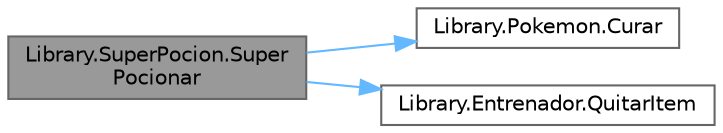 digraph "Library.SuperPocion.SuperPocionar"
{
 // INTERACTIVE_SVG=YES
 // LATEX_PDF_SIZE
  bgcolor="transparent";
  edge [fontname=Helvetica,fontsize=10,labelfontname=Helvetica,labelfontsize=10];
  node [fontname=Helvetica,fontsize=10,shape=box,height=0.2,width=0.4];
  rankdir="LR";
  Node1 [id="Node000001",label="Library.SuperPocion.Super\lPocionar",height=0.2,width=0.4,color="gray40", fillcolor="grey60", style="filled", fontcolor="black",tooltip="Le suma 70 puntos de vida a un Pokémon o la vida que le falta para volver a tener la vida inicial."];
  Node1 -> Node2 [id="edge1_Node000001_Node000002",color="steelblue1",style="solid",tooltip=" "];
  Node2 [id="Node000002",label="Library.Pokemon.Curar",height=0.2,width=0.4,color="grey40", fillcolor="white", style="filled",URL="$classLibrary_1_1Pokemon.html#aff71134477156b5bfe15b24aa5eb5df9",tooltip="Se encarga de curar al Pokémon."];
  Node1 -> Node3 [id="edge2_Node000001_Node000003",color="steelblue1",style="solid",tooltip=" "];
  Node3 [id="Node000003",label="Library.Entrenador.QuitarItem",height=0.2,width=0.4,color="grey40", fillcolor="white", style="filled",URL="$classLibrary_1_1Entrenador.html#aaf91b2a3c57e8e2f0f3128e74e1b561a",tooltip="Quita un item del catálogo del entrenador."];
}
